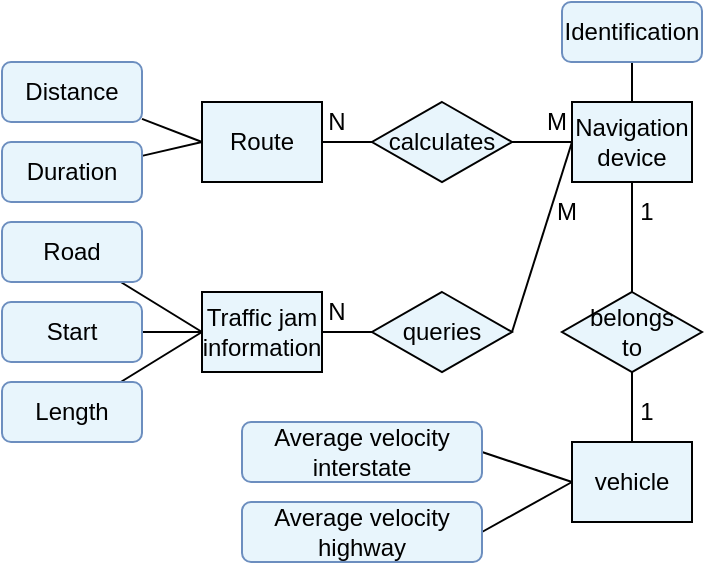 <mxfile version="16.5.6" type="device"><diagram id="L-XJfkBgwogkJgKwX63Y" name="Page-1"><mxGraphModel dx="490" dy="1803" grid="1" gridSize="10" guides="1" tooltips="1" connect="1" arrows="1" fold="1" page="1" pageScale="1" pageWidth="850" pageHeight="1100" math="0" shadow="0"><root><mxCell id="0"/><mxCell id="1" parent="0"/><mxCell id="IQrfJECHWNvCpM-zq6hS-41" style="edgeStyle=none;rounded=0;orthogonalLoop=1;jettySize=auto;html=1;entryX=0;entryY=0.5;entryDx=0;entryDy=0;endArrow=none;endFill=0;" edge="1" parent="1" source="IQrfJECHWNvCpM-zq6hS-21" target="IQrfJECHWNvCpM-zq6hS-26"><mxGeometry relative="1" as="geometry"/></mxCell><mxCell id="IQrfJECHWNvCpM-zq6hS-21" value="Distance" style="rounded=1;whiteSpace=wrap;html=1;strokeColor=#6c8ebf;fillColor=#E8F5FC;" vertex="1" parent="1"><mxGeometry x="130" y="-480" width="70" height="30" as="geometry"/></mxCell><mxCell id="IQrfJECHWNvCpM-zq6hS-40" style="edgeStyle=none;rounded=0;orthogonalLoop=1;jettySize=auto;html=1;entryX=0;entryY=0.5;entryDx=0;entryDy=0;endArrow=none;endFill=0;" edge="1" parent="1" source="IQrfJECHWNvCpM-zq6hS-22" target="IQrfJECHWNvCpM-zq6hS-26"><mxGeometry relative="1" as="geometry"/></mxCell><mxCell id="IQrfJECHWNvCpM-zq6hS-22" value="Duration" style="rounded=1;whiteSpace=wrap;html=1;strokeColor=#6c8ebf;fillColor=#E8F5FC;" vertex="1" parent="1"><mxGeometry x="130" y="-440" width="70" height="30" as="geometry"/></mxCell><mxCell id="IQrfJECHWNvCpM-zq6hS-36" style="rounded=0;orthogonalLoop=1;jettySize=auto;html=1;entryX=0;entryY=0.5;entryDx=0;entryDy=0;endArrow=none;endFill=0;" edge="1" parent="1" source="IQrfJECHWNvCpM-zq6hS-23" target="IQrfJECHWNvCpM-zq6hS-27"><mxGeometry relative="1" as="geometry"/></mxCell><mxCell id="IQrfJECHWNvCpM-zq6hS-23" value="Road" style="rounded=1;whiteSpace=wrap;html=1;strokeColor=#6c8ebf;fillColor=#E8F5FC;" vertex="1" parent="1"><mxGeometry x="130" y="-400" width="70" height="30" as="geometry"/></mxCell><mxCell id="IQrfJECHWNvCpM-zq6hS-37" style="edgeStyle=none;rounded=0;orthogonalLoop=1;jettySize=auto;html=1;endArrow=none;endFill=0;" edge="1" parent="1" source="IQrfJECHWNvCpM-zq6hS-24" target="IQrfJECHWNvCpM-zq6hS-27"><mxGeometry relative="1" as="geometry"/></mxCell><mxCell id="IQrfJECHWNvCpM-zq6hS-24" value="Start" style="rounded=1;whiteSpace=wrap;html=1;strokeColor=#6c8ebf;fillColor=#E8F5FC;" vertex="1" parent="1"><mxGeometry x="130" y="-360" width="70" height="30" as="geometry"/></mxCell><mxCell id="IQrfJECHWNvCpM-zq6hS-38" style="edgeStyle=none;rounded=0;orthogonalLoop=1;jettySize=auto;html=1;entryX=0;entryY=0.5;entryDx=0;entryDy=0;endArrow=none;endFill=0;" edge="1" parent="1" source="IQrfJECHWNvCpM-zq6hS-25" target="IQrfJECHWNvCpM-zq6hS-27"><mxGeometry relative="1" as="geometry"/></mxCell><mxCell id="IQrfJECHWNvCpM-zq6hS-25" value="Length" style="rounded=1;whiteSpace=wrap;html=1;strokeColor=#6c8ebf;fillColor=#E8F5FC;" vertex="1" parent="1"><mxGeometry x="130" y="-320" width="70" height="30" as="geometry"/></mxCell><mxCell id="IQrfJECHWNvCpM-zq6hS-42" style="edgeStyle=none;rounded=0;orthogonalLoop=1;jettySize=auto;html=1;endArrow=none;endFill=0;entryX=0;entryY=0.5;entryDx=0;entryDy=0;" edge="1" parent="1" source="IQrfJECHWNvCpM-zq6hS-26" target="IQrfJECHWNvCpM-zq6hS-28"><mxGeometry relative="1" as="geometry"><mxPoint x="320" y="-480" as="targetPoint"/></mxGeometry></mxCell><mxCell id="IQrfJECHWNvCpM-zq6hS-26" value="Route" style="rounded=0;whiteSpace=wrap;html=1;strokeColor=#000000;fillColor=#E8F5FC;gradientColor=none;" vertex="1" parent="1"><mxGeometry x="230" y="-460" width="60" height="40" as="geometry"/></mxCell><mxCell id="IQrfJECHWNvCpM-zq6hS-44" style="edgeStyle=none;rounded=0;orthogonalLoop=1;jettySize=auto;html=1;endArrow=none;endFill=0;" edge="1" parent="1" source="IQrfJECHWNvCpM-zq6hS-27" target="IQrfJECHWNvCpM-zq6hS-29"><mxGeometry relative="1" as="geometry"/></mxCell><mxCell id="IQrfJECHWNvCpM-zq6hS-27" value="Traffic jam&lt;br&gt;information" style="rounded=0;whiteSpace=wrap;html=1;strokeColor=#000000;fillColor=#E8F5FC;gradientColor=none;" vertex="1" parent="1"><mxGeometry x="230" y="-365" width="60" height="40" as="geometry"/></mxCell><mxCell id="IQrfJECHWNvCpM-zq6hS-47" style="edgeStyle=none;rounded=0;orthogonalLoop=1;jettySize=auto;html=1;endArrow=none;endFill=0;" edge="1" parent="1" source="IQrfJECHWNvCpM-zq6hS-28" target="IQrfJECHWNvCpM-zq6hS-30"><mxGeometry relative="1" as="geometry"/></mxCell><mxCell id="IQrfJECHWNvCpM-zq6hS-28" value="calculates" style="rhombus;whiteSpace=wrap;html=1;strokeColor=#000000;fillColor=#E8F5FC;gradientColor=none;" vertex="1" parent="1"><mxGeometry x="315" y="-460" width="70" height="40" as="geometry"/></mxCell><mxCell id="IQrfJECHWNvCpM-zq6hS-48" style="edgeStyle=none;rounded=0;orthogonalLoop=1;jettySize=auto;html=1;entryX=0;entryY=0.5;entryDx=0;entryDy=0;endArrow=none;endFill=0;exitX=1;exitY=0.5;exitDx=0;exitDy=0;" edge="1" parent="1" source="IQrfJECHWNvCpM-zq6hS-29" target="IQrfJECHWNvCpM-zq6hS-30"><mxGeometry relative="1" as="geometry"/></mxCell><mxCell id="IQrfJECHWNvCpM-zq6hS-29" value="queries" style="rhombus;whiteSpace=wrap;html=1;strokeColor=#000000;fillColor=#E8F5FC;gradientColor=none;" vertex="1" parent="1"><mxGeometry x="315" y="-365" width="70" height="40" as="geometry"/></mxCell><mxCell id="IQrfJECHWNvCpM-zq6hS-49" style="edgeStyle=none;rounded=0;orthogonalLoop=1;jettySize=auto;html=1;endArrow=none;endFill=0;" edge="1" parent="1" source="IQrfJECHWNvCpM-zq6hS-30" target="IQrfJECHWNvCpM-zq6hS-31"><mxGeometry relative="1" as="geometry"/></mxCell><mxCell id="IQrfJECHWNvCpM-zq6hS-30" value="Navigation&lt;br&gt;device" style="rounded=0;whiteSpace=wrap;html=1;strokeColor=#000000;fillColor=#E8F5FC;gradientColor=none;" vertex="1" parent="1"><mxGeometry x="415" y="-460" width="60" height="40" as="geometry"/></mxCell><mxCell id="IQrfJECHWNvCpM-zq6hS-56" style="edgeStyle=none;rounded=0;orthogonalLoop=1;jettySize=auto;html=1;entryX=0.5;entryY=0;entryDx=0;entryDy=0;endArrow=none;endFill=0;" edge="1" parent="1" source="IQrfJECHWNvCpM-zq6hS-31" target="IQrfJECHWNvCpM-zq6hS-32"><mxGeometry relative="1" as="geometry"/></mxCell><mxCell id="IQrfJECHWNvCpM-zq6hS-31" value="belongs&lt;br&gt;to" style="rhombus;whiteSpace=wrap;html=1;strokeColor=#000000;fillColor=#E8F5FC;gradientColor=none;" vertex="1" parent="1"><mxGeometry x="410" y="-365" width="70" height="40" as="geometry"/></mxCell><mxCell id="IQrfJECHWNvCpM-zq6hS-32" value="vehicle" style="rounded=0;whiteSpace=wrap;html=1;strokeColor=#000000;fillColor=#E8F5FC;gradientColor=none;" vertex="1" parent="1"><mxGeometry x="415" y="-290" width="60" height="40" as="geometry"/></mxCell><mxCell id="IQrfJECHWNvCpM-zq6hS-58" style="edgeStyle=none;rounded=0;orthogonalLoop=1;jettySize=auto;html=1;entryX=0;entryY=0.5;entryDx=0;entryDy=0;endArrow=none;endFill=0;exitX=1;exitY=0.5;exitDx=0;exitDy=0;" edge="1" parent="1" source="IQrfJECHWNvCpM-zq6hS-33" target="IQrfJECHWNvCpM-zq6hS-32"><mxGeometry relative="1" as="geometry"/></mxCell><mxCell id="IQrfJECHWNvCpM-zq6hS-33" value="Average velocity interstate" style="rounded=1;whiteSpace=wrap;html=1;strokeColor=#6c8ebf;fillColor=#E8F5FC;" vertex="1" parent="1"><mxGeometry x="250" y="-300" width="120" height="30" as="geometry"/></mxCell><mxCell id="IQrfJECHWNvCpM-zq6hS-59" style="edgeStyle=none;rounded=0;orthogonalLoop=1;jettySize=auto;html=1;entryX=0;entryY=0.5;entryDx=0;entryDy=0;endArrow=none;endFill=0;exitX=1;exitY=0.5;exitDx=0;exitDy=0;" edge="1" parent="1" source="IQrfJECHWNvCpM-zq6hS-34" target="IQrfJECHWNvCpM-zq6hS-32"><mxGeometry relative="1" as="geometry"/></mxCell><mxCell id="IQrfJECHWNvCpM-zq6hS-34" value="Average velocity highway" style="rounded=1;whiteSpace=wrap;html=1;strokeColor=#6c8ebf;fillColor=#E8F5FC;" vertex="1" parent="1"><mxGeometry x="250" y="-260" width="120" height="30" as="geometry"/></mxCell><mxCell id="IQrfJECHWNvCpM-zq6hS-57" style="edgeStyle=none;rounded=0;orthogonalLoop=1;jettySize=auto;html=1;entryX=0.5;entryY=0;entryDx=0;entryDy=0;endArrow=none;endFill=0;" edge="1" parent="1" source="IQrfJECHWNvCpM-zq6hS-35" target="IQrfJECHWNvCpM-zq6hS-30"><mxGeometry relative="1" as="geometry"/></mxCell><mxCell id="IQrfJECHWNvCpM-zq6hS-35" value="Identification" style="rounded=1;whiteSpace=wrap;html=1;strokeColor=#6c8ebf;fillColor=#E8F5FC;" vertex="1" parent="1"><mxGeometry x="410" y="-510" width="70" height="30" as="geometry"/></mxCell><mxCell id="IQrfJECHWNvCpM-zq6hS-45" value="N" style="text;html=1;strokeColor=none;fillColor=none;align=center;verticalAlign=middle;whiteSpace=wrap;rounded=0;" vertex="1" parent="1"><mxGeometry x="295" y="-360" width="5" height="10" as="geometry"/></mxCell><mxCell id="IQrfJECHWNvCpM-zq6hS-46" value="N" style="text;html=1;strokeColor=none;fillColor=none;align=center;verticalAlign=middle;whiteSpace=wrap;rounded=0;" vertex="1" parent="1"><mxGeometry x="295" y="-455" width="5" height="10" as="geometry"/></mxCell><mxCell id="IQrfJECHWNvCpM-zq6hS-50" value="M" style="text;html=1;strokeColor=none;fillColor=none;align=center;verticalAlign=middle;whiteSpace=wrap;rounded=0;" vertex="1" parent="1"><mxGeometry x="405" y="-455" width="5" height="10" as="geometry"/></mxCell><mxCell id="IQrfJECHWNvCpM-zq6hS-51" value="M" style="text;html=1;strokeColor=none;fillColor=none;align=center;verticalAlign=middle;whiteSpace=wrap;rounded=0;" vertex="1" parent="1"><mxGeometry x="410" y="-410" width="5" height="10" as="geometry"/></mxCell><mxCell id="IQrfJECHWNvCpM-zq6hS-52" value="1" style="text;html=1;strokeColor=none;fillColor=none;align=center;verticalAlign=middle;whiteSpace=wrap;rounded=0;" vertex="1" parent="1"><mxGeometry x="450" y="-410" width="5" height="10" as="geometry"/></mxCell><mxCell id="IQrfJECHWNvCpM-zq6hS-53" value="1" style="text;html=1;strokeColor=none;fillColor=none;align=center;verticalAlign=middle;whiteSpace=wrap;rounded=0;" vertex="1" parent="1"><mxGeometry x="450" y="-310" width="5" height="10" as="geometry"/></mxCell></root></mxGraphModel></diagram></mxfile>